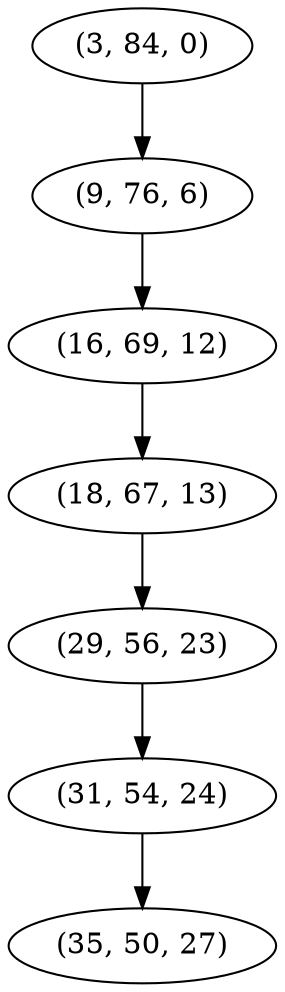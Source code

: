 digraph tree {
    "(3, 84, 0)";
    "(9, 76, 6)";
    "(16, 69, 12)";
    "(18, 67, 13)";
    "(29, 56, 23)";
    "(31, 54, 24)";
    "(35, 50, 27)";
    "(3, 84, 0)" -> "(9, 76, 6)";
    "(9, 76, 6)" -> "(16, 69, 12)";
    "(16, 69, 12)" -> "(18, 67, 13)";
    "(18, 67, 13)" -> "(29, 56, 23)";
    "(29, 56, 23)" -> "(31, 54, 24)";
    "(31, 54, 24)" -> "(35, 50, 27)";
}

